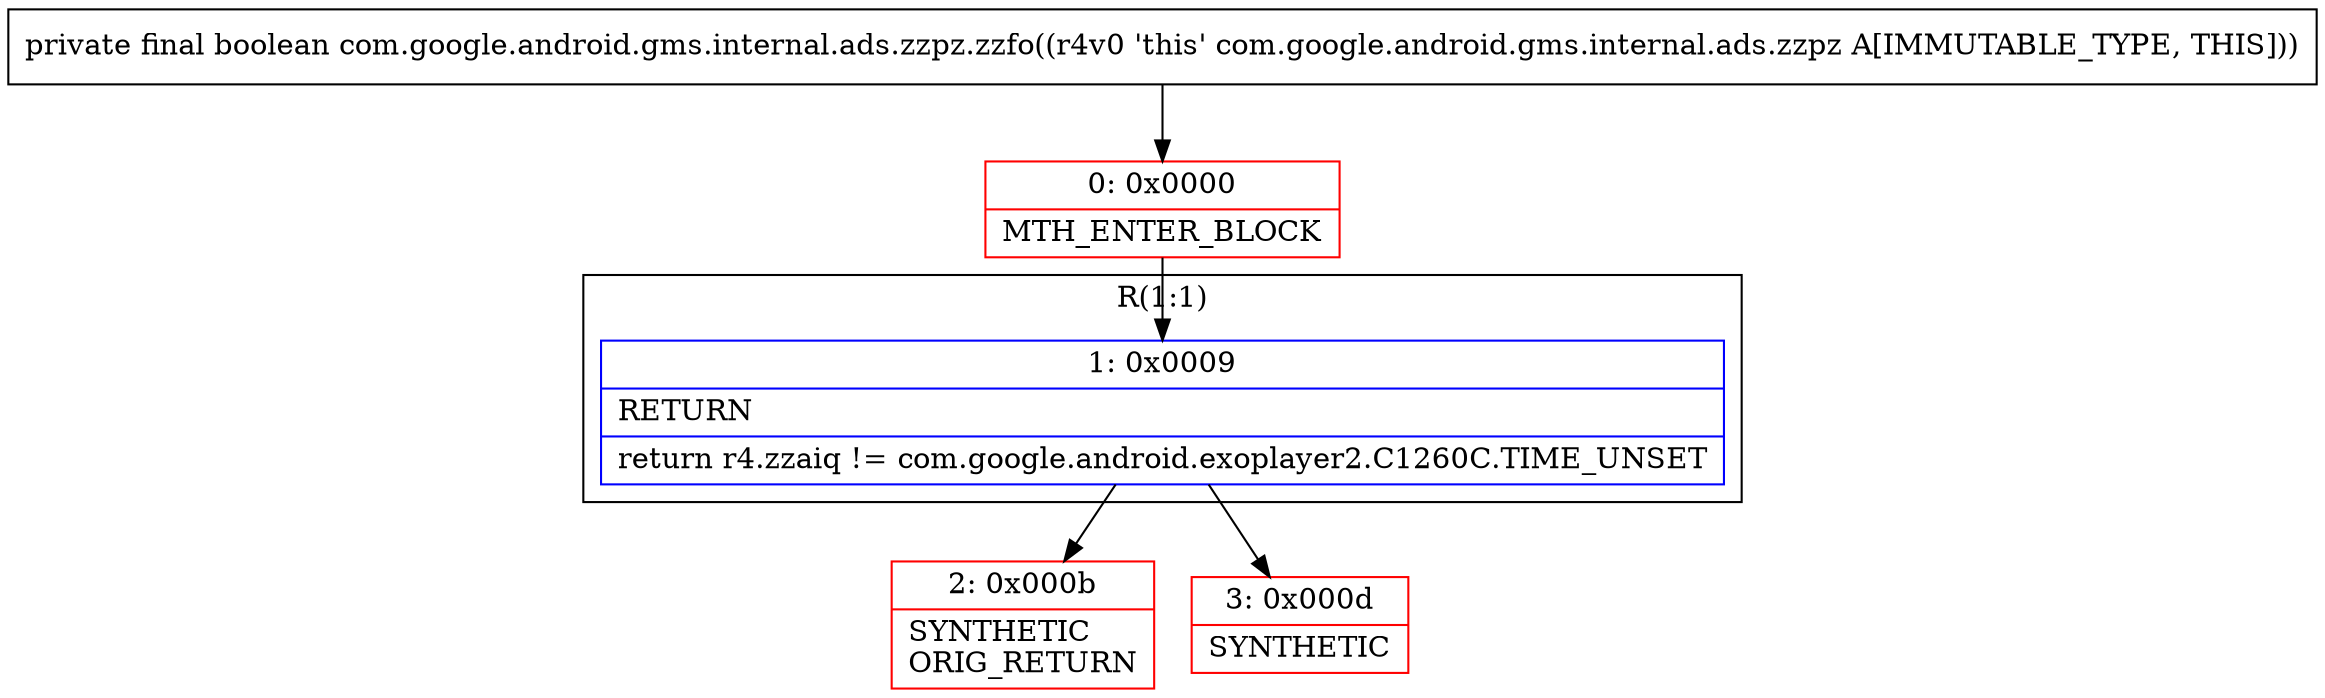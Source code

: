 digraph "CFG forcom.google.android.gms.internal.ads.zzpz.zzfo()Z" {
subgraph cluster_Region_1463957133 {
label = "R(1:1)";
node [shape=record,color=blue];
Node_1 [shape=record,label="{1\:\ 0x0009|RETURN\l|return r4.zzaiq != com.google.android.exoplayer2.C1260C.TIME_UNSET\l}"];
}
Node_0 [shape=record,color=red,label="{0\:\ 0x0000|MTH_ENTER_BLOCK\l}"];
Node_2 [shape=record,color=red,label="{2\:\ 0x000b|SYNTHETIC\lORIG_RETURN\l}"];
Node_3 [shape=record,color=red,label="{3\:\ 0x000d|SYNTHETIC\l}"];
MethodNode[shape=record,label="{private final boolean com.google.android.gms.internal.ads.zzpz.zzfo((r4v0 'this' com.google.android.gms.internal.ads.zzpz A[IMMUTABLE_TYPE, THIS])) }"];
MethodNode -> Node_0;
Node_1 -> Node_2;
Node_1 -> Node_3;
Node_0 -> Node_1;
}

